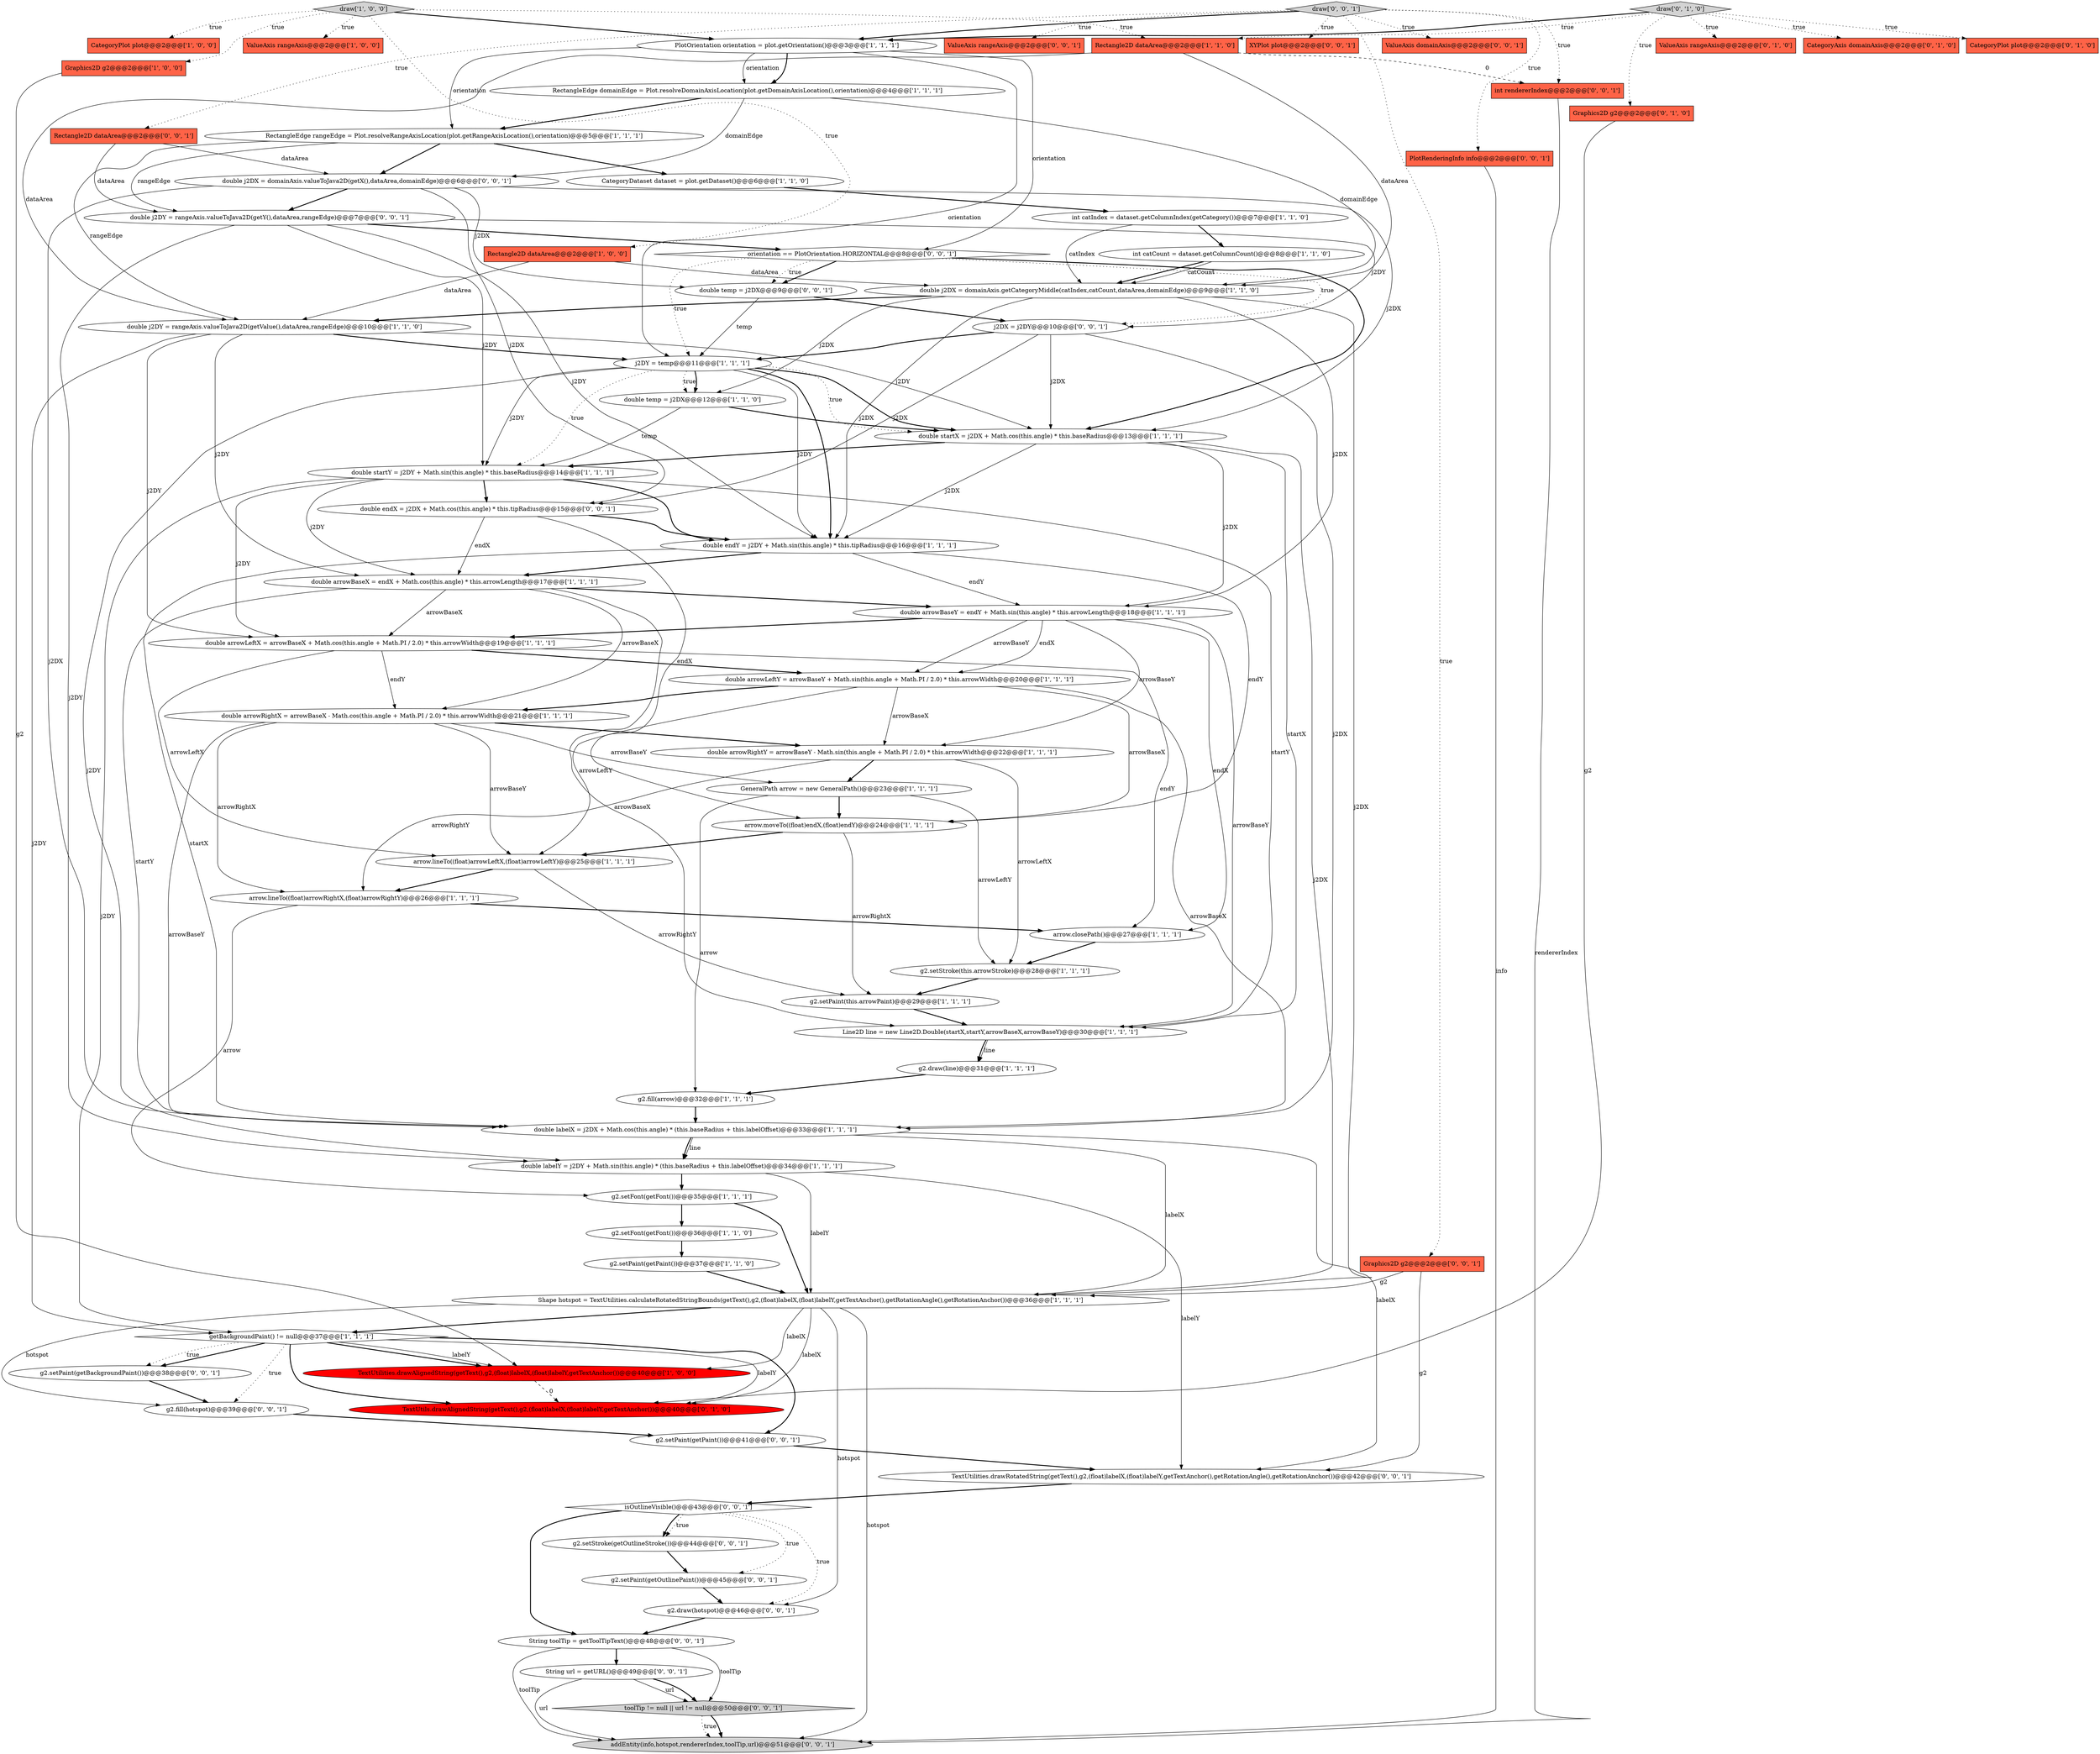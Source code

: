 digraph {
19 [style = filled, label = "g2.setFont(getFont())@@@35@@@['1', '1', '1']", fillcolor = white, shape = ellipse image = "AAA0AAABBB1BBB"];
3 [style = filled, label = "getBackgroundPaint() != null@@@37@@@['1', '1', '1']", fillcolor = white, shape = diamond image = "AAA0AAABBB1BBB"];
25 [style = filled, label = "ValueAxis rangeAxis@@@2@@@['1', '0', '0']", fillcolor = tomato, shape = box image = "AAA0AAABBB1BBB"];
30 [style = filled, label = "arrow.moveTo((float)endX,(float)endY)@@@24@@@['1', '1', '1']", fillcolor = white, shape = ellipse image = "AAA0AAABBB1BBB"];
40 [style = filled, label = "g2.setFont(getFont())@@@36@@@['1', '1', '0']", fillcolor = white, shape = ellipse image = "AAA0AAABBB1BBB"];
51 [style = filled, label = "String url = getURL()@@@49@@@['0', '0', '1']", fillcolor = white, shape = ellipse image = "AAA0AAABBB3BBB"];
65 [style = filled, label = "isOutlineVisible()@@@43@@@['0', '0', '1']", fillcolor = white, shape = diamond image = "AAA0AAABBB3BBB"];
27 [style = filled, label = "PlotOrientation orientation = plot.getOrientation()@@@3@@@['1', '1', '1']", fillcolor = white, shape = ellipse image = "AAA0AAABBB1BBB"];
24 [style = filled, label = "GeneralPath arrow = new GeneralPath()@@@23@@@['1', '1', '1']", fillcolor = white, shape = ellipse image = "AAA0AAABBB1BBB"];
45 [style = filled, label = "draw['0', '1', '0']", fillcolor = lightgray, shape = diamond image = "AAA0AAABBB2BBB"];
28 [style = filled, label = "double labelX = j2DX + Math.cos(this.angle) * (this.baseRadius + this.labelOffset)@@@33@@@['1', '1', '1']", fillcolor = white, shape = ellipse image = "AAA0AAABBB1BBB"];
46 [style = filled, label = "ValueAxis rangeAxis@@@2@@@['0', '1', '0']", fillcolor = tomato, shape = box image = "AAA0AAABBB2BBB"];
48 [style = filled, label = "TextUtils.drawAlignedString(getText(),g2,(float)labelX,(float)labelY,getTextAnchor())@@@40@@@['0', '1', '0']", fillcolor = red, shape = ellipse image = "AAA1AAABBB2BBB"];
38 [style = filled, label = "arrow.lineTo((float)arrowRightX,(float)arrowRightY)@@@26@@@['1', '1', '1']", fillcolor = white, shape = ellipse image = "AAA0AAABBB1BBB"];
21 [style = filled, label = "Shape hotspot = TextUtilities.calculateRotatedStringBounds(getText(),g2,(float)labelX,(float)labelY,getTextAnchor(),getRotationAngle(),getRotationAnchor())@@@36@@@['1', '1', '1']", fillcolor = white, shape = ellipse image = "AAA0AAABBB1BBB"];
37 [style = filled, label = "double arrowLeftX = arrowBaseX + Math.cos(this.angle + Math.PI / 2.0) * this.arrowWidth@@@19@@@['1', '1', '1']", fillcolor = white, shape = ellipse image = "AAA0AAABBB1BBB"];
63 [style = filled, label = "ValueAxis rangeAxis@@@2@@@['0', '0', '1']", fillcolor = tomato, shape = box image = "AAA0AAABBB3BBB"];
8 [style = filled, label = "double arrowBaseY = endY + Math.sin(this.angle) * this.arrowLength@@@18@@@['1', '1', '1']", fillcolor = white, shape = ellipse image = "AAA0AAABBB1BBB"];
6 [style = filled, label = "int catIndex = dataset.getColumnIndex(getCategory())@@@7@@@['1', '1', '0']", fillcolor = white, shape = ellipse image = "AAA0AAABBB1BBB"];
7 [style = filled, label = "j2DY = temp@@@11@@@['1', '1', '1']", fillcolor = white, shape = ellipse image = "AAA0AAABBB1BBB"];
52 [style = filled, label = "g2.setStroke(getOutlineStroke())@@@44@@@['0', '0', '1']", fillcolor = white, shape = ellipse image = "AAA0AAABBB3BBB"];
74 [style = filled, label = "draw['0', '0', '1']", fillcolor = lightgray, shape = diamond image = "AAA0AAABBB3BBB"];
68 [style = filled, label = "double j2DY = rangeAxis.valueToJava2D(getY(),dataArea,rangeEdge)@@@7@@@['0', '0', '1']", fillcolor = white, shape = ellipse image = "AAA0AAABBB3BBB"];
31 [style = filled, label = "Line2D line = new Line2D.Double(startX,startY,arrowBaseX,arrowBaseY)@@@30@@@['1', '1', '1']", fillcolor = white, shape = ellipse image = "AAA0AAABBB1BBB"];
17 [style = filled, label = "double startX = j2DX + Math.cos(this.angle) * this.baseRadius@@@13@@@['1', '1', '1']", fillcolor = white, shape = ellipse image = "AAA0AAABBB1BBB"];
10 [style = filled, label = "double j2DX = domainAxis.getCategoryMiddle(catIndex,catCount,dataArea,domainEdge)@@@9@@@['1', '1', '0']", fillcolor = white, shape = ellipse image = "AAA0AAABBB1BBB"];
29 [style = filled, label = "RectangleEdge domainEdge = Plot.resolveDomainAxisLocation(plot.getDomainAxisLocation(),orientation)@@@4@@@['1', '1', '1']", fillcolor = white, shape = ellipse image = "AAA0AAABBB1BBB"];
54 [style = filled, label = "g2.setPaint(getPaint())@@@41@@@['0', '0', '1']", fillcolor = white, shape = ellipse image = "AAA0AAABBB3BBB"];
15 [style = filled, label = "arrow.closePath()@@@27@@@['1', '1', '1']", fillcolor = white, shape = ellipse image = "AAA0AAABBB1BBB"];
55 [style = filled, label = "g2.setPaint(getBackgroundPaint())@@@38@@@['0', '0', '1']", fillcolor = white, shape = ellipse image = "AAA0AAABBB3BBB"];
43 [style = filled, label = "CategoryAxis domainAxis@@@2@@@['0', '1', '0']", fillcolor = tomato, shape = box image = "AAA0AAABBB2BBB"];
1 [style = filled, label = "draw['1', '0', '0']", fillcolor = lightgray, shape = diamond image = "AAA0AAABBB1BBB"];
42 [style = filled, label = "Rectangle2D dataArea@@@2@@@['1', '1', '0']", fillcolor = tomato, shape = box image = "AAA0AAABBB1BBB"];
50 [style = filled, label = "String toolTip = getToolTipText()@@@48@@@['0', '0', '1']", fillcolor = white, shape = ellipse image = "AAA0AAABBB3BBB"];
61 [style = filled, label = "addEntity(info,hotspot,rendererIndex,toolTip,url)@@@51@@@['0', '0', '1']", fillcolor = lightgray, shape = ellipse image = "AAA0AAABBB3BBB"];
13 [style = filled, label = "double arrowLeftY = arrowBaseY + Math.sin(this.angle + Math.PI / 2.0) * this.arrowWidth@@@20@@@['1', '1', '1']", fillcolor = white, shape = ellipse image = "AAA0AAABBB1BBB"];
69 [style = filled, label = "Graphics2D g2@@@2@@@['0', '0', '1']", fillcolor = tomato, shape = box image = "AAA0AAABBB3BBB"];
53 [style = filled, label = "XYPlot plot@@@2@@@['0', '0', '1']", fillcolor = tomato, shape = box image = "AAA0AAABBB3BBB"];
72 [style = filled, label = "int rendererIndex@@@2@@@['0', '0', '1']", fillcolor = tomato, shape = box image = "AAA0AAABBB3BBB"];
73 [style = filled, label = "toolTip != null || url != null@@@50@@@['0', '0', '1']", fillcolor = lightgray, shape = diamond image = "AAA0AAABBB3BBB"];
0 [style = filled, label = "CategoryPlot plot@@@2@@@['1', '0', '0']", fillcolor = tomato, shape = box image = "AAA0AAABBB1BBB"];
26 [style = filled, label = "Graphics2D g2@@@2@@@['1', '0', '0']", fillcolor = tomato, shape = box image = "AAA0AAABBB1BBB"];
56 [style = filled, label = "g2.setPaint(getOutlinePaint())@@@45@@@['0', '0', '1']", fillcolor = white, shape = ellipse image = "AAA0AAABBB3BBB"];
9 [style = filled, label = "g2.fill(arrow)@@@32@@@['1', '1', '1']", fillcolor = white, shape = ellipse image = "AAA0AAABBB1BBB"];
60 [style = filled, label = "double temp = j2DX@@@9@@@['0', '0', '1']", fillcolor = white, shape = ellipse image = "AAA0AAABBB3BBB"];
66 [style = filled, label = "ValueAxis domainAxis@@@2@@@['0', '0', '1']", fillcolor = tomato, shape = box image = "AAA0AAABBB3BBB"];
71 [style = filled, label = "double endX = j2DX + Math.cos(this.angle) * this.tipRadius@@@15@@@['0', '0', '1']", fillcolor = white, shape = ellipse image = "AAA0AAABBB3BBB"];
11 [style = filled, label = "double endY = j2DY + Math.sin(this.angle) * this.tipRadius@@@16@@@['1', '1', '1']", fillcolor = white, shape = ellipse image = "AAA0AAABBB1BBB"];
34 [style = filled, label = "g2.draw(line)@@@31@@@['1', '1', '1']", fillcolor = white, shape = ellipse image = "AAA0AAABBB1BBB"];
64 [style = filled, label = "orientation == PlotOrientation.HORIZONTAL@@@8@@@['0', '0', '1']", fillcolor = white, shape = diamond image = "AAA0AAABBB3BBB"];
35 [style = filled, label = "g2.setPaint(getPaint())@@@37@@@['1', '1', '0']", fillcolor = white, shape = ellipse image = "AAA0AAABBB1BBB"];
49 [style = filled, label = "Rectangle2D dataArea@@@2@@@['0', '0', '1']", fillcolor = tomato, shape = box image = "AAA0AAABBB3BBB"];
16 [style = filled, label = "TextUtilities.drawAlignedString(getText(),g2,(float)labelX,(float)labelY,getTextAnchor())@@@40@@@['1', '0', '0']", fillcolor = red, shape = ellipse image = "AAA1AAABBB1BBB"];
57 [style = filled, label = "TextUtilities.drawRotatedString(getText(),g2,(float)labelX,(float)labelY,getTextAnchor(),getRotationAngle(),getRotationAnchor())@@@42@@@['0', '0', '1']", fillcolor = white, shape = ellipse image = "AAA0AAABBB3BBB"];
36 [style = filled, label = "CategoryDataset dataset = plot.getDataset()@@@6@@@['1', '1', '0']", fillcolor = white, shape = ellipse image = "AAA0AAABBB1BBB"];
23 [style = filled, label = "arrow.lineTo((float)arrowLeftX,(float)arrowLeftY)@@@25@@@['1', '1', '1']", fillcolor = white, shape = ellipse image = "AAA0AAABBB1BBB"];
33 [style = filled, label = "double temp = j2DX@@@12@@@['1', '1', '0']", fillcolor = white, shape = ellipse image = "AAA0AAABBB1BBB"];
4 [style = filled, label = "double arrowRightY = arrowBaseY - Math.sin(this.angle + Math.PI / 2.0) * this.arrowWidth@@@22@@@['1', '1', '1']", fillcolor = white, shape = ellipse image = "AAA0AAABBB1BBB"];
22 [style = filled, label = "g2.setStroke(this.arrowStroke)@@@28@@@['1', '1', '1']", fillcolor = white, shape = ellipse image = "AAA0AAABBB1BBB"];
44 [style = filled, label = "CategoryPlot plot@@@2@@@['0', '1', '0']", fillcolor = tomato, shape = box image = "AAA0AAABBB2BBB"];
41 [style = filled, label = "double arrowBaseX = endX + Math.cos(this.angle) * this.arrowLength@@@17@@@['1', '1', '1']", fillcolor = white, shape = ellipse image = "AAA0AAABBB1BBB"];
32 [style = filled, label = "double startY = j2DY + Math.sin(this.angle) * this.baseRadius@@@14@@@['1', '1', '1']", fillcolor = white, shape = ellipse image = "AAA0AAABBB1BBB"];
59 [style = filled, label = "g2.draw(hotspot)@@@46@@@['0', '0', '1']", fillcolor = white, shape = ellipse image = "AAA0AAABBB3BBB"];
12 [style = filled, label = "RectangleEdge rangeEdge = Plot.resolveRangeAxisLocation(plot.getRangeAxisLocation(),orientation)@@@5@@@['1', '1', '1']", fillcolor = white, shape = ellipse image = "AAA0AAABBB1BBB"];
47 [style = filled, label = "Graphics2D g2@@@2@@@['0', '1', '0']", fillcolor = tomato, shape = box image = "AAA0AAABBB2BBB"];
70 [style = filled, label = "double j2DX = domainAxis.valueToJava2D(getX(),dataArea,domainEdge)@@@6@@@['0', '0', '1']", fillcolor = white, shape = ellipse image = "AAA0AAABBB3BBB"];
67 [style = filled, label = "g2.fill(hotspot)@@@39@@@['0', '0', '1']", fillcolor = white, shape = ellipse image = "AAA0AAABBB3BBB"];
58 [style = filled, label = "j2DX = j2DY@@@10@@@['0', '0', '1']", fillcolor = white, shape = ellipse image = "AAA0AAABBB3BBB"];
2 [style = filled, label = "int catCount = dataset.getColumnCount()@@@8@@@['1', '1', '0']", fillcolor = white, shape = ellipse image = "AAA0AAABBB1BBB"];
62 [style = filled, label = "PlotRenderingInfo info@@@2@@@['0', '0', '1']", fillcolor = tomato, shape = box image = "AAA0AAABBB3BBB"];
20 [style = filled, label = "double j2DY = rangeAxis.valueToJava2D(getValue(),dataArea,rangeEdge)@@@10@@@['1', '1', '0']", fillcolor = white, shape = ellipse image = "AAA0AAABBB1BBB"];
18 [style = filled, label = "g2.setPaint(this.arrowPaint)@@@29@@@['1', '1', '1']", fillcolor = white, shape = ellipse image = "AAA0AAABBB1BBB"];
5 [style = filled, label = "double labelY = j2DY + Math.sin(this.angle) * (this.baseRadius + this.labelOffset)@@@34@@@['1', '1', '1']", fillcolor = white, shape = ellipse image = "AAA0AAABBB1BBB"];
14 [style = filled, label = "double arrowRightX = arrowBaseX - Math.cos(this.angle + Math.PI / 2.0) * this.arrowWidth@@@21@@@['1', '1', '1']", fillcolor = white, shape = ellipse image = "AAA0AAABBB1BBB"];
39 [style = filled, label = "Rectangle2D dataArea@@@2@@@['1', '0', '0']", fillcolor = tomato, shape = box image = "AAA0AAABBB1BBB"];
1->39 [style = dotted, label="true"];
28->21 [style = solid, label="labelX"];
41->31 [style = solid, label="arrowBaseX"];
34->9 [style = bold, label=""];
71->11 [style = bold, label=""];
4->22 [style = solid, label="arrowLeftX"];
33->32 [style = solid, label="temp"];
24->9 [style = solid, label="arrow"];
71->41 [style = solid, label="endX"];
41->8 [style = bold, label=""];
73->61 [style = dotted, label="true"];
54->57 [style = bold, label=""];
41->14 [style = solid, label="arrowBaseX"];
58->17 [style = solid, label="j2DX"];
7->33 [style = dotted, label="true"];
1->27 [style = bold, label=""];
45->27 [style = bold, label=""];
28->57 [style = solid, label="labelX"];
11->28 [style = solid, label="startX"];
51->73 [style = solid, label="url"];
3->16 [style = bold, label=""];
38->15 [style = bold, label=""];
21->61 [style = solid, label="hotspot"];
24->30 [style = bold, label=""];
74->53 [style = dotted, label="true"];
65->50 [style = bold, label=""];
13->28 [style = solid, label="arrowBaseX"];
32->31 [style = solid, label="startY"];
58->71 [style = solid, label="j2DX"];
8->31 [style = solid, label="arrowBaseY"];
29->10 [style = solid, label="domainEdge"];
12->20 [style = solid, label="rangeEdge"];
65->52 [style = dotted, label="true"];
69->57 [style = solid, label="g2"];
71->30 [style = solid, label="endX"];
38->19 [style = solid, label="arrow"];
73->61 [style = bold, label=""];
70->71 [style = solid, label="j2DX"];
70->68 [style = bold, label=""];
45->42 [style = dotted, label="true"];
17->11 [style = solid, label="j2DX"];
1->0 [style = dotted, label="true"];
42->20 [style = solid, label="dataArea"];
17->31 [style = solid, label="startX"];
20->3 [style = solid, label="j2DY"];
7->11 [style = solid, label="j2DY"];
32->11 [style = bold, label=""];
31->34 [style = solid, label="line"];
49->70 [style = solid, label="dataArea"];
21->59 [style = solid, label="hotspot"];
13->14 [style = bold, label=""];
64->60 [style = bold, label=""];
45->43 [style = dotted, label="true"];
64->60 [style = dotted, label="true"];
21->3 [style = bold, label=""];
32->37 [style = solid, label="j2DY"];
36->6 [style = bold, label=""];
18->31 [style = bold, label=""];
7->11 [style = bold, label=""];
28->5 [style = bold, label=""];
37->23 [style = solid, label="arrowLeftX"];
8->13 [style = solid, label="arrowBaseY"];
28->5 [style = solid, label="line"];
69->21 [style = solid, label="g2"];
39->20 [style = solid, label="dataArea"];
21->67 [style = solid, label="hotspot"];
11->30 [style = solid, label="endY"];
45->44 [style = dotted, label="true"];
4->38 [style = solid, label="arrowRightY"];
10->21 [style = solid, label="j2DX"];
35->21 [style = bold, label=""];
5->57 [style = solid, label="labelY"];
30->18 [style = solid, label="arrowRightX"];
6->2 [style = bold, label=""];
68->58 [style = solid, label="j2DY"];
3->54 [style = bold, label=""];
1->42 [style = dotted, label="true"];
7->33 [style = bold, label=""];
14->38 [style = solid, label="arrowRightX"];
65->56 [style = dotted, label="true"];
24->22 [style = solid, label="arrowLeftY"];
22->18 [style = bold, label=""];
21->16 [style = solid, label="labelX"];
1->26 [style = dotted, label="true"];
64->7 [style = dotted, label="true"];
16->48 [style = dashed, label="0"];
10->33 [style = solid, label="j2DX"];
51->73 [style = bold, label=""];
3->67 [style = dotted, label="true"];
41->37 [style = solid, label="arrowBaseX"];
27->12 [style = solid, label="orientation"];
8->13 [style = solid, label="endX"];
57->65 [style = bold, label=""];
27->29 [style = bold, label=""];
6->10 [style = solid, label="catIndex"];
20->7 [style = bold, label=""];
37->13 [style = bold, label=""];
7->17 [style = dotted, label="true"];
26->16 [style = solid, label="g2"];
70->60 [style = solid, label="j2DX"];
39->10 [style = solid, label="dataArea"];
7->32 [style = dotted, label="true"];
14->4 [style = bold, label=""];
74->62 [style = dotted, label="true"];
59->50 [style = bold, label=""];
13->23 [style = solid, label="arrowLeftY"];
4->24 [style = bold, label=""];
13->4 [style = solid, label="arrowBaseX"];
40->35 [style = bold, label=""];
7->17 [style = bold, label=""];
65->59 [style = dotted, label="true"];
64->17 [style = bold, label=""];
67->54 [style = bold, label=""];
45->46 [style = dotted, label="true"];
72->61 [style = solid, label="rendererIndex"];
10->11 [style = solid, label="j2DX"];
32->71 [style = bold, label=""];
20->37 [style = solid, label="j2DY"];
12->36 [style = bold, label=""];
20->17 [style = solid, label="j2DY"];
62->61 [style = solid, label="info"];
12->70 [style = bold, label=""];
5->21 [style = solid, label="labelY"];
50->61 [style = solid, label="toolTip"];
2->10 [style = bold, label=""];
3->55 [style = bold, label=""];
41->28 [style = solid, label="startY"];
31->34 [style = bold, label=""];
20->41 [style = solid, label="j2DY"];
15->22 [style = bold, label=""];
17->8 [style = solid, label="j2DX"];
27->29 [style = solid, label="orientation"];
37->14 [style = solid, label="endY"];
12->68 [style = solid, label="rangeEdge"];
11->41 [style = bold, label=""];
9->28 [style = bold, label=""];
5->19 [style = bold, label=""];
60->58 [style = bold, label=""];
37->15 [style = solid, label="endY"];
74->49 [style = dotted, label="true"];
58->7 [style = bold, label=""];
74->66 [style = dotted, label="true"];
58->28 [style = solid, label="j2DX"];
65->52 [style = bold, label=""];
74->72 [style = dotted, label="true"];
11->8 [style = solid, label="endY"];
23->18 [style = solid, label="arrowRightY"];
3->48 [style = solid, label="labelY"];
50->73 [style = solid, label="toolTip"];
55->67 [style = bold, label=""];
74->63 [style = dotted, label="true"];
13->30 [style = solid, label="arrowBaseX"];
3->55 [style = dotted, label="true"];
8->37 [style = bold, label=""];
19->40 [style = bold, label=""];
56->59 [style = bold, label=""];
45->47 [style = dotted, label="true"];
33->17 [style = bold, label=""];
68->64 [style = bold, label=""];
19->21 [style = bold, label=""];
14->28 [style = solid, label="arrowBaseY"];
14->24 [style = solid, label="arrowBaseY"];
10->20 [style = bold, label=""];
1->25 [style = dotted, label="true"];
7->5 [style = solid, label="j2DY"];
60->7 [style = solid, label="temp"];
17->21 [style = solid, label="j2DX"];
27->7 [style = solid, label="orientation"];
42->10 [style = solid, label="dataArea"];
21->48 [style = solid, label="labelX"];
70->17 [style = solid, label="j2DX"];
8->4 [style = solid, label="arrowBaseY"];
68->32 [style = solid, label="j2DY"];
51->61 [style = solid, label="url"];
30->23 [style = bold, label=""];
32->3 [style = solid, label="j2DY"];
49->68 [style = solid, label="dataArea"];
68->5 [style = solid, label="j2DY"];
7->32 [style = solid, label="j2DY"];
52->56 [style = bold, label=""];
64->58 [style = dotted, label="true"];
14->23 [style = solid, label="arrowBaseY"];
27->64 [style = solid, label="orientation"];
17->32 [style = bold, label=""];
29->70 [style = solid, label="domainEdge"];
8->15 [style = solid, label="endX"];
29->12 [style = bold, label=""];
3->48 [style = bold, label=""];
68->11 [style = solid, label="j2DY"];
2->10 [style = solid, label="catCount"];
47->48 [style = solid, label="g2"];
10->8 [style = solid, label="j2DX"];
32->41 [style = solid, label="j2DY"];
50->51 [style = bold, label=""];
23->38 [style = bold, label=""];
42->72 [style = dashed, label="0"];
3->16 [style = solid, label="labelY"];
74->27 [style = bold, label=""];
74->69 [style = dotted, label="true"];
70->28 [style = solid, label="j2DX"];
}
